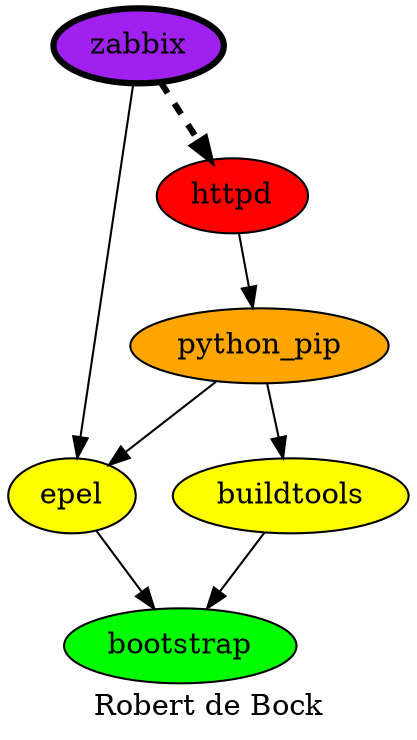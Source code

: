 digraph PhiloDilemma {
  label = "Robert de Bock" ;
  overlap=false
  {
    bootstrap [fillcolor=green style=filled]
    buildtools [fillcolor=yellow style=filled]
    epel [fillcolor=yellow style=filled]
    "python_pip" [fillcolor=orange style=filled]
    httpd [fillcolor=red style=filled]
    zabbix [fillcolor=purple style=filled penwidth=3]
  }
  {buildtools epel} -> bootstrap
  "python_pip" -> {buildtools epel}
  httpd -> "python_pip"
  zabbix -> epel
  zabbix -> httpd [style=dashed penwidth=3]
}
